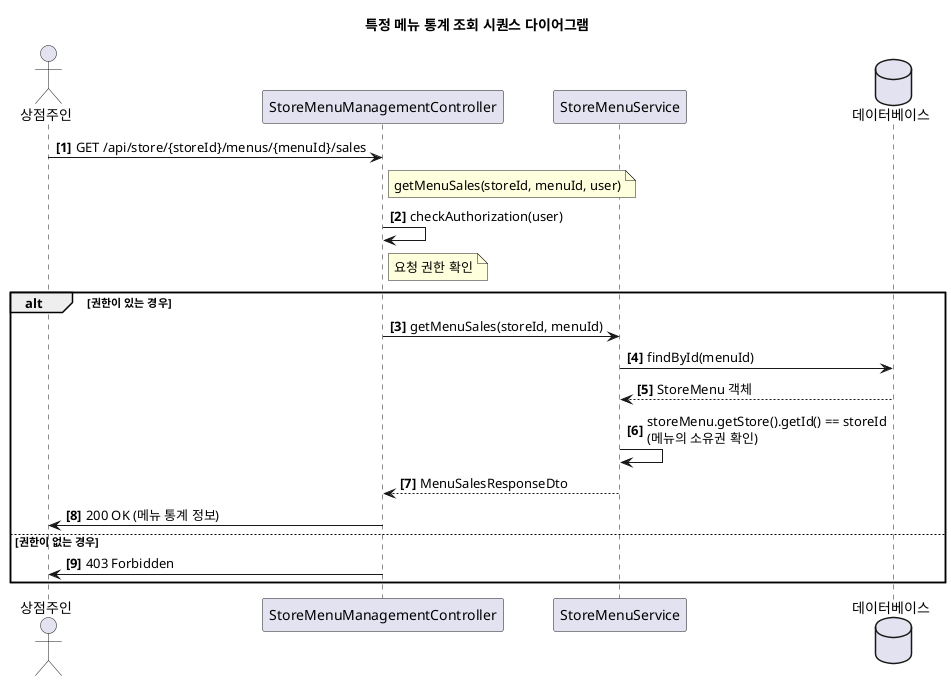 @startuml
'https://plantuml.com/sequence-diagram

title 특정 메뉴 통계 조회 시퀀스 다이어그램

autonumber "<b>[0]"

actor 상점주인 as Owner

participant "StoreMenuManagementController" as MenuCtrl
participant "StoreMenuService" as MenuSvc
database "데이터베이스" as DB

Owner -> MenuCtrl: GET /api/store/{storeId}/menus/{menuId}/sales
note right of MenuCtrl: getMenuSales(storeId, menuId, user)

MenuCtrl -> MenuCtrl: checkAuthorization(user)
note right of MenuCtrl: 요청 권한 확인

alt 권한이 있는 경우
    MenuCtrl -> MenuSvc: getMenuSales(storeId, menuId)
    MenuSvc -> DB: findById(menuId)
    DB --> MenuSvc: StoreMenu 객체

    MenuSvc -> MenuSvc: storeMenu.getStore().getId() == storeId\n(메뉴의 소유권 확인)

    MenuSvc --> MenuCtrl: MenuSalesResponseDto
    MenuCtrl -> Owner: 200 OK (메뉴 통계 정보)
else 권한이 없는 경우
    MenuCtrl -> Owner: 403 Forbidden
end

@enduml
